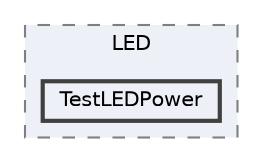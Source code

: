 digraph "Arduino/LED/TestLEDPower"
{
 // LATEX_PDF_SIZE
  bgcolor="transparent";
  edge [fontname=Helvetica,fontsize=10,labelfontname=Helvetica,labelfontsize=10];
  node [fontname=Helvetica,fontsize=10,shape=box,height=0.2,width=0.4];
  compound=true
  subgraph clusterdir_ef233f5d7f9dba7e34f2f1d1ef4b6710 {
    graph [ bgcolor="#edf0f7", pencolor="grey50", label="LED", fontname=Helvetica,fontsize=10 style="filled,dashed", URL="dir_ef233f5d7f9dba7e34f2f1d1ef4b6710.html",tooltip=""]
  dir_29ca5daff4964ff370574cbe122e565a [label="TestLEDPower", fillcolor="#edf0f7", color="grey25", style="filled,bold", URL="dir_29ca5daff4964ff370574cbe122e565a.html",tooltip=""];
  }
}
